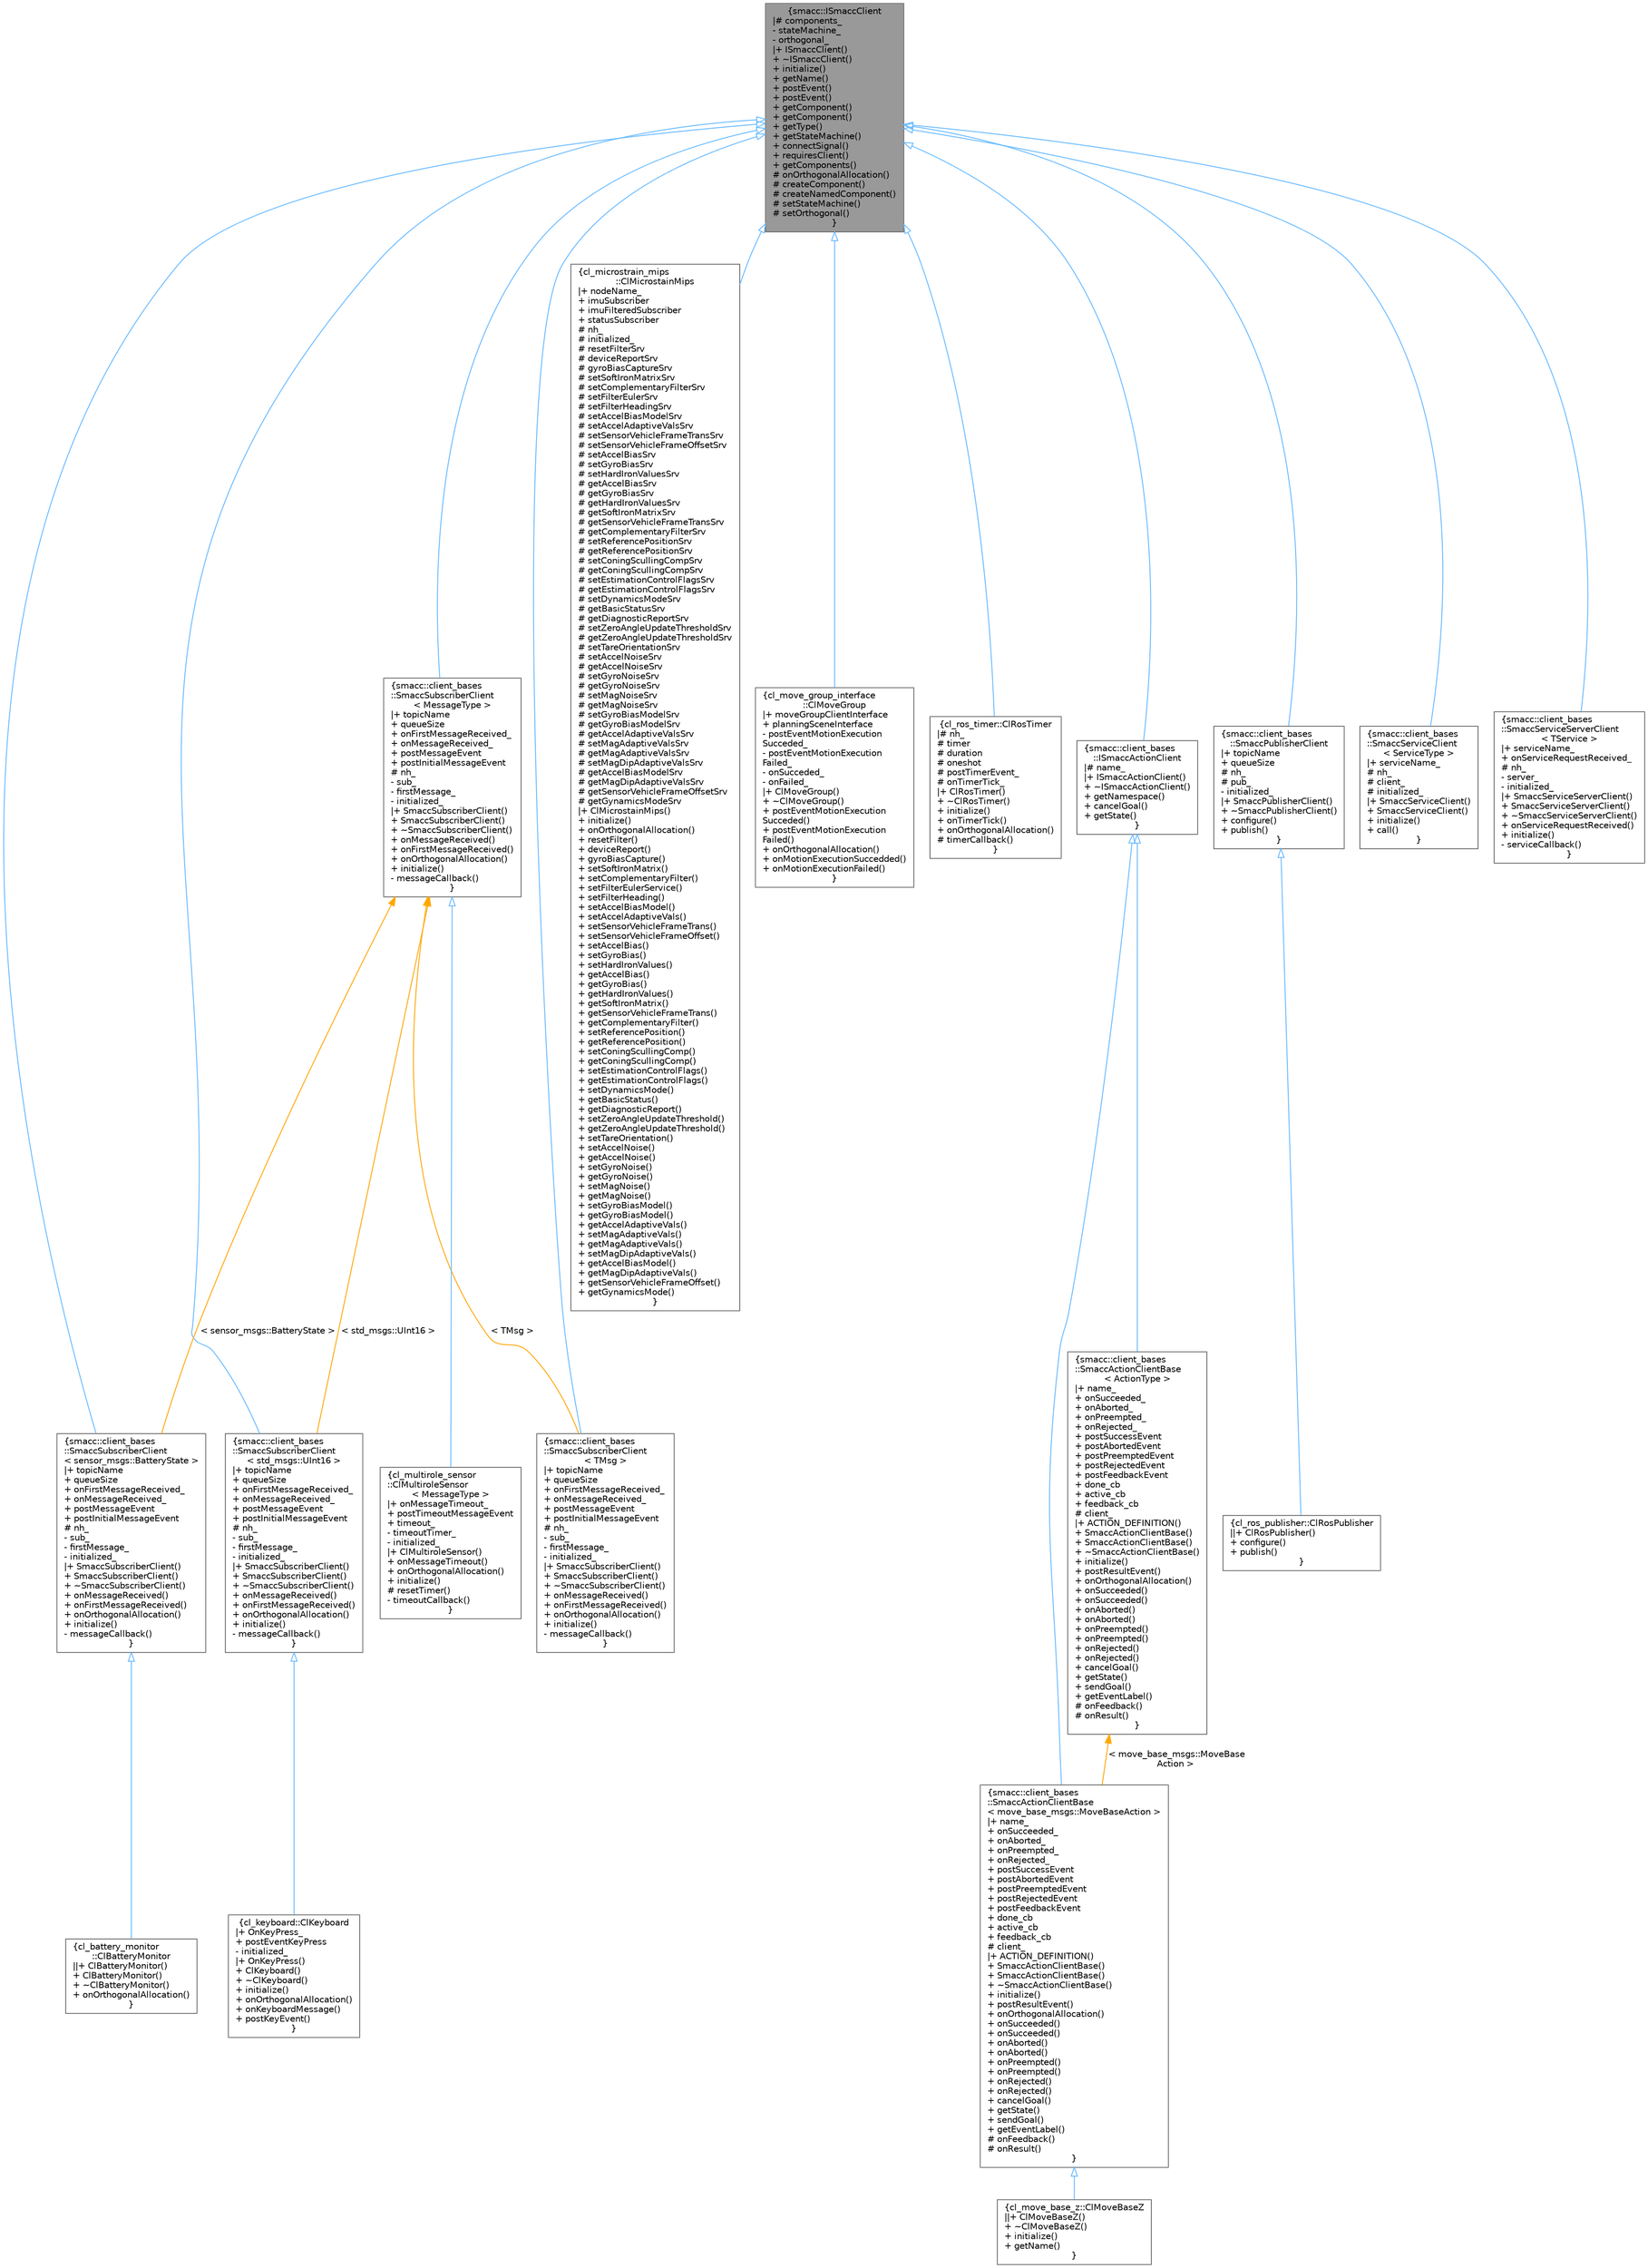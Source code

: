 digraph "smacc::ISmaccClient"
{
 // LATEX_PDF_SIZE
  bgcolor="transparent";
  edge [fontname=Helvetica,fontsize=10,labelfontname=Helvetica,labelfontsize=10];
  node [fontname=Helvetica,fontsize=10,shape=box,height=0.2,width=0.4];
  Node1 [label="{smacc::ISmaccClient\n|# components_\l- stateMachine_\l- orthogonal_\l|+ ISmaccClient()\l+ ~ISmaccClient()\l+ initialize()\l+ getName()\l+ postEvent()\l+ postEvent()\l+ getComponent()\l+ getComponent()\l+ getType()\l+ getStateMachine()\l+ connectSignal()\l+ requiresClient()\l+ getComponents()\l# onOrthogonalAllocation()\l# createComponent()\l# createNamedComponent()\l# setStateMachine()\l# setOrthogonal()\l}",height=0.2,width=0.4,color="gray40", fillcolor="grey60", style="filled", fontcolor="black",tooltip=" "];
  Node1 -> Node2 [dir="back",color="steelblue1",style="solid",arrowtail="onormal"];
  Node2 [label="{smacc::client_bases\l::SmaccSubscriberClient\l\< sensor_msgs::BatteryState \>\n|+ topicName\l+ queueSize\l+ onFirstMessageReceived_\l+ onMessageReceived_\l+ postMessageEvent\l+ postInitialMessageEvent\l# nh_\l- sub_\l- firstMessage_\l- initialized_\l|+ SmaccSubscriberClient()\l+ SmaccSubscriberClient()\l+ ~SmaccSubscriberClient()\l+ onMessageReceived()\l+ onFirstMessageReceived()\l+ onOrthogonalAllocation()\l+ initialize()\l- messageCallback()\l}",height=0.2,width=0.4,color="gray40", fillcolor="white", style="filled",URL="$classsmacc_1_1client__bases_1_1SmaccSubscriberClient.html",tooltip=" "];
  Node2 -> Node3 [dir="back",color="steelblue1",style="solid",arrowtail="onormal"];
  Node3 [label="{cl_battery_monitor\l::ClBatteryMonitor\n||+ ClBatteryMonitor()\l+ ClBatteryMonitor()\l+ ~ClBatteryMonitor()\l+ onOrthogonalAllocation()\l}",height=0.2,width=0.4,color="gray40", fillcolor="white", style="filled",URL="$classcl__battery__monitor_1_1ClBatteryMonitor.html",tooltip=" "];
  Node1 -> Node4 [dir="back",color="steelblue1",style="solid",arrowtail="onormal"];
  Node4 [label="{smacc::client_bases\l::SmaccSubscriberClient\l\< std_msgs::UInt16 \>\n|+ topicName\l+ queueSize\l+ onFirstMessageReceived_\l+ onMessageReceived_\l+ postMessageEvent\l+ postInitialMessageEvent\l# nh_\l- sub_\l- firstMessage_\l- initialized_\l|+ SmaccSubscriberClient()\l+ SmaccSubscriberClient()\l+ ~SmaccSubscriberClient()\l+ onMessageReceived()\l+ onFirstMessageReceived()\l+ onOrthogonalAllocation()\l+ initialize()\l- messageCallback()\l}",height=0.2,width=0.4,color="gray40", fillcolor="white", style="filled",URL="$classsmacc_1_1client__bases_1_1SmaccSubscriberClient.html",tooltip=" "];
  Node4 -> Node5 [dir="back",color="steelblue1",style="solid",arrowtail="onormal"];
  Node5 [label="{cl_keyboard::ClKeyboard\n|+ OnKeyPress_\l+ postEventKeyPress\l- initialized_\l|+ OnKeyPress()\l+ ClKeyboard()\l+ ~ClKeyboard()\l+ initialize()\l+ onOrthogonalAllocation()\l+ onKeyboardMessage()\l+ postKeyEvent()\l}",height=0.2,width=0.4,color="gray40", fillcolor="white", style="filled",URL="$classcl__keyboard_1_1ClKeyboard.html",tooltip=" "];
  Node1 -> Node6 [dir="back",color="steelblue1",style="solid",arrowtail="onormal"];
  Node6 [label="{smacc::client_bases\l::SmaccSubscriberClient\l\< TMsg \>\n|+ topicName\l+ queueSize\l+ onFirstMessageReceived_\l+ onMessageReceived_\l+ postMessageEvent\l+ postInitialMessageEvent\l# nh_\l- sub_\l- firstMessage_\l- initialized_\l|+ SmaccSubscriberClient()\l+ SmaccSubscriberClient()\l+ ~SmaccSubscriberClient()\l+ onMessageReceived()\l+ onFirstMessageReceived()\l+ onOrthogonalAllocation()\l+ initialize()\l- messageCallback()\l}",height=0.2,width=0.4,color="gray40", fillcolor="white", style="filled",URL="$classsmacc_1_1client__bases_1_1SmaccSubscriberClient.html",tooltip=" "];
  Node1 -> Node7 [dir="back",color="steelblue1",style="solid",arrowtail="onormal"];
  Node7 [label="{cl_microstrain_mips\l::ClMicrostainMips\n|+ nodeName_\l+ imuSubscriber\l+ imuFilteredSubscriber\l+ statusSubscriber\l# nh_\l# initialized_\l# resetFilterSrv\l# deviceReportSrv\l# gyroBiasCaptureSrv\l# setSoftIronMatrixSrv\l# setComplementaryFilterSrv\l# setFilterEulerSrv\l# setFilterHeadingSrv\l# setAccelBiasModelSrv\l# setAccelAdaptiveValsSrv\l# setSensorVehicleFrameTransSrv\l# setSensorVehicleFrameOffsetSrv\l# setAccelBiasSrv\l# setGyroBiasSrv\l# setHardIronValuesSrv\l# getAccelBiasSrv\l# getGyroBiasSrv\l# getHardIronValuesSrv\l# getSoftIronMatrixSrv\l# getSensorVehicleFrameTransSrv\l# getComplementaryFilterSrv\l# setReferencePositionSrv\l# getReferencePositionSrv\l# setConingScullingCompSrv\l# getConingScullingCompSrv\l# setEstimationControlFlagsSrv\l# getEstimationControlFlagsSrv\l# setDynamicsModeSrv\l# getBasicStatusSrv\l# getDiagnosticReportSrv\l# setZeroAngleUpdateThresholdSrv\l# getZeroAngleUpdateThresholdSrv\l# setTareOrientationSrv\l# setAccelNoiseSrv\l# getAccelNoiseSrv\l# setGyroNoiseSrv\l# getGyroNoiseSrv\l# setMagNoiseSrv\l# getMagNoiseSrv\l# setGyroBiasModelSrv\l# getGyroBiasModelSrv\l# getAccelAdaptiveValsSrv\l# setMagAdaptiveValsSrv\l# getMagAdaptiveValsSrv\l# setMagDipAdaptiveValsSrv\l# getAccelBiasModelSrv\l# getMagDipAdaptiveValsSrv\l# getSensorVehicleFrameOffsetSrv\l# getGynamicsModeSrv\l|+ ClMicrostainMips()\l+ initialize()\l+ onOrthogonalAllocation()\l+ resetFilter()\l+ deviceReport()\l+ gyroBiasCapture()\l+ setSoftIronMatrix()\l+ setComplementaryFilter()\l+ setFilterEulerService()\l+ setFilterHeading()\l+ setAccelBiasModel()\l+ setAccelAdaptiveVals()\l+ setSensorVehicleFrameTrans()\l+ setSensorVehicleFrameOffset()\l+ setAccelBias()\l+ setGyroBias()\l+ setHardIronValues()\l+ getAccelBias()\l+ getGyroBias()\l+ getHardIronValues()\l+ getSoftIronMatrix()\l+ getSensorVehicleFrameTrans()\l+ getComplementaryFilter()\l+ setReferencePosition()\l+ getReferencePosition()\l+ setConingScullingComp()\l+ getConingScullingComp()\l+ setEstimationControlFlags()\l+ getEstimationControlFlags()\l+ setDynamicsMode()\l+ getBasicStatus()\l+ getDiagnosticReport()\l+ setZeroAngleUpdateThreshold()\l+ getZeroAngleUpdateThreshold()\l+ setTareOrientation()\l+ setAccelNoise()\l+ getAccelNoise()\l+ setGyroNoise()\l+ getGyroNoise()\l+ setMagNoise()\l+ getMagNoise()\l+ setGyroBiasModel()\l+ getGyroBiasModel()\l+ getAccelAdaptiveVals()\l+ setMagAdaptiveVals()\l+ getMagAdaptiveVals()\l+ setMagDipAdaptiveVals()\l+ getAccelBiasModel()\l+ getMagDipAdaptiveVals()\l+ getSensorVehicleFrameOffset()\l+ getGynamicsMode()\l}",height=0.2,width=0.4,color="gray40", fillcolor="white", style="filled",URL="$classcl__microstrain__mips_1_1ClMicrostainMips.html",tooltip=" "];
  Node1 -> Node8 [dir="back",color="steelblue1",style="solid",arrowtail="onormal"];
  Node8 [label="{cl_move_group_interface\l::ClMoveGroup\n|+ moveGroupClientInterface\l+ planningSceneInterface\l- postEventMotionExecution\lSucceded_\l- postEventMotionExecution\lFailed_\l- onSucceded_\l- onFailed_\l|+ ClMoveGroup()\l+ ~ClMoveGroup()\l+ postEventMotionExecution\lSucceded()\l+ postEventMotionExecution\lFailed()\l+ onOrthogonalAllocation()\l+ onMotionExecutionSuccedded()\l+ onMotionExecutionFailed()\l}",height=0.2,width=0.4,color="gray40", fillcolor="white", style="filled",URL="$classcl__move__group__interface_1_1ClMoveGroup.html",tooltip=" "];
  Node1 -> Node9 [dir="back",color="steelblue1",style="solid",arrowtail="onormal"];
  Node9 [label="{cl_ros_timer::ClRosTimer\n|# nh_\l# timer\l# duration\l# oneshot\l# postTimerEvent_\l# onTimerTick_\l|+ ClRosTimer()\l+ ~ClRosTimer()\l+ initialize()\l+ onTimerTick()\l+ onOrthogonalAllocation()\l# timerCallback()\l}",height=0.2,width=0.4,color="gray40", fillcolor="white", style="filled",URL="$classcl__ros__timer_1_1ClRosTimer.html",tooltip=" "];
  Node1 -> Node10 [dir="back",color="steelblue1",style="solid",arrowtail="onormal"];
  Node10 [label="{smacc::client_bases\l::ISmaccActionClient\n|# name_\l|+ ISmaccActionClient()\l+ ~ISmaccActionClient()\l+ getNamespace()\l+ cancelGoal()\l+ getState()\l}",height=0.2,width=0.4,color="gray40", fillcolor="white", style="filled",URL="$classsmacc_1_1client__bases_1_1ISmaccActionClient.html",tooltip=" "];
  Node10 -> Node11 [dir="back",color="steelblue1",style="solid",arrowtail="onormal"];
  Node11 [label="{smacc::client_bases\l::SmaccActionClientBase\l\< move_base_msgs::MoveBaseAction \>\n|+ name_\l+ onSucceeded_\l+ onAborted_\l+ onPreempted_\l+ onRejected_\l+ postSuccessEvent\l+ postAbortedEvent\l+ postPreemptedEvent\l+ postRejectedEvent\l+ postFeedbackEvent\l+ done_cb\l+ active_cb\l+ feedback_cb\l# client_\l|+ ACTION_DEFINITION()\l+ SmaccActionClientBase()\l+ SmaccActionClientBase()\l+ ~SmaccActionClientBase()\l+ initialize()\l+ postResultEvent()\l+ onOrthogonalAllocation()\l+ onSucceeded()\l+ onSucceeded()\l+ onAborted()\l+ onAborted()\l+ onPreempted()\l+ onPreempted()\l+ onRejected()\l+ onRejected()\l+ cancelGoal()\l+ getState()\l+ sendGoal()\l+ getEventLabel()\l# onFeedback()\l# onResult()\l}",height=0.2,width=0.4,color="gray40", fillcolor="white", style="filled",URL="$classsmacc_1_1client__bases_1_1SmaccActionClientBase.html",tooltip=" "];
  Node11 -> Node12 [dir="back",color="steelblue1",style="solid",arrowtail="onormal"];
  Node12 [label="{cl_move_base_z::ClMoveBaseZ\n||+ ClMoveBaseZ()\l+ ~ClMoveBaseZ()\l+ initialize()\l+ getName()\l}",height=0.2,width=0.4,color="gray40", fillcolor="white", style="filled",URL="$classcl__move__base__z_1_1ClMoveBaseZ.html",tooltip=" "];
  Node10 -> Node13 [dir="back",color="steelblue1",style="solid",arrowtail="onormal"];
  Node13 [label="{smacc::client_bases\l::SmaccActionClientBase\l\< ActionType \>\n|+ name_\l+ onSucceeded_\l+ onAborted_\l+ onPreempted_\l+ onRejected_\l+ postSuccessEvent\l+ postAbortedEvent\l+ postPreemptedEvent\l+ postRejectedEvent\l+ postFeedbackEvent\l+ done_cb\l+ active_cb\l+ feedback_cb\l# client_\l|+ ACTION_DEFINITION()\l+ SmaccActionClientBase()\l+ SmaccActionClientBase()\l+ ~SmaccActionClientBase()\l+ initialize()\l+ postResultEvent()\l+ onOrthogonalAllocation()\l+ onSucceeded()\l+ onSucceeded()\l+ onAborted()\l+ onAborted()\l+ onPreempted()\l+ onPreempted()\l+ onRejected()\l+ onRejected()\l+ cancelGoal()\l+ getState()\l+ sendGoal()\l+ getEventLabel()\l# onFeedback()\l# onResult()\l}",height=0.2,width=0.4,color="gray40", fillcolor="white", style="filled",URL="$classsmacc_1_1client__bases_1_1SmaccActionClientBase.html",tooltip=" "];
  Node13 -> Node11 [dir="back",color="orange",style="solid",label=" \< move_base_msgs::MoveBase\lAction \>" ];
  Node1 -> Node14 [dir="back",color="steelblue1",style="solid",arrowtail="onormal"];
  Node14 [label="{smacc::client_bases\l::SmaccPublisherClient\n|+ topicName\l+ queueSize\l# nh_\l# pub_\l- initialized_\l|+ SmaccPublisherClient()\l+ ~SmaccPublisherClient()\l+ configure()\l+ publish()\l}",height=0.2,width=0.4,color="gray40", fillcolor="white", style="filled",URL="$classsmacc_1_1client__bases_1_1SmaccPublisherClient.html",tooltip=" "];
  Node14 -> Node15 [dir="back",color="steelblue1",style="solid",arrowtail="onormal"];
  Node15 [label="{cl_ros_publisher::ClRosPublisher\n||+ ClRosPublisher()\l+ configure()\l+ publish()\l}",height=0.2,width=0.4,color="gray40", fillcolor="white", style="filled",URL="$classcl__ros__publisher_1_1ClRosPublisher.html",tooltip=" "];
  Node1 -> Node16 [dir="back",color="steelblue1",style="solid",arrowtail="onormal"];
  Node16 [label="{smacc::client_bases\l::SmaccServiceClient\l\< ServiceType \>\n|+ serviceName_\l# nh_\l# client_\l# initialized_\l|+ SmaccServiceClient()\l+ SmaccServiceClient()\l+ initialize()\l+ call()\l}",height=0.2,width=0.4,color="gray40", fillcolor="white", style="filled",URL="$classsmacc_1_1client__bases_1_1SmaccServiceClient.html",tooltip=" "];
  Node1 -> Node17 [dir="back",color="steelblue1",style="solid",arrowtail="onormal"];
  Node17 [label="{smacc::client_bases\l::SmaccServiceServerClient\l\< TService \>\n|+ serviceName_\l+ onServiceRequestReceived_\l# nh_\l- server_\l- initialized_\l|+ SmaccServiceServerClient()\l+ SmaccServiceServerClient()\l+ ~SmaccServiceServerClient()\l+ onServiceRequestReceived()\l+ initialize()\l- serviceCallback()\l}",height=0.2,width=0.4,color="gray40", fillcolor="white", style="filled",URL="$classsmacc_1_1client__bases_1_1SmaccServiceServerClient.html",tooltip=" "];
  Node1 -> Node18 [dir="back",color="steelblue1",style="solid",arrowtail="onormal"];
  Node18 [label="{smacc::client_bases\l::SmaccSubscriberClient\l\< MessageType \>\n|+ topicName\l+ queueSize\l+ onFirstMessageReceived_\l+ onMessageReceived_\l+ postMessageEvent\l+ postInitialMessageEvent\l# nh_\l- sub_\l- firstMessage_\l- initialized_\l|+ SmaccSubscriberClient()\l+ SmaccSubscriberClient()\l+ ~SmaccSubscriberClient()\l+ onMessageReceived()\l+ onFirstMessageReceived()\l+ onOrthogonalAllocation()\l+ initialize()\l- messageCallback()\l}",height=0.2,width=0.4,color="gray40", fillcolor="white", style="filled",URL="$classsmacc_1_1client__bases_1_1SmaccSubscriberClient.html",tooltip=" "];
  Node18 -> Node19 [dir="back",color="steelblue1",style="solid",arrowtail="onormal"];
  Node19 [label="{cl_multirole_sensor\l::ClMultiroleSensor\l\< MessageType \>\n|+ onMessageTimeout_\l+ postTimeoutMessageEvent\l+ timeout_\l- timeoutTimer_\l- initialized_\l|+ ClMultiroleSensor()\l+ onMessageTimeout()\l+ onOrthogonalAllocation()\l+ initialize()\l# resetTimer()\l- timeoutCallback()\l}",height=0.2,width=0.4,color="gray40", fillcolor="white", style="filled",URL="$classcl__multirole__sensor_1_1ClMultiroleSensor.html",tooltip=" "];
  Node18 -> Node2 [dir="back",color="orange",style="solid",label=" \< sensor_msgs::BatteryState \>" ];
  Node18 -> Node4 [dir="back",color="orange",style="solid",label=" \< std_msgs::UInt16 \>" ];
  Node18 -> Node6 [dir="back",color="orange",style="solid",label=" \< TMsg \>" ];
}
